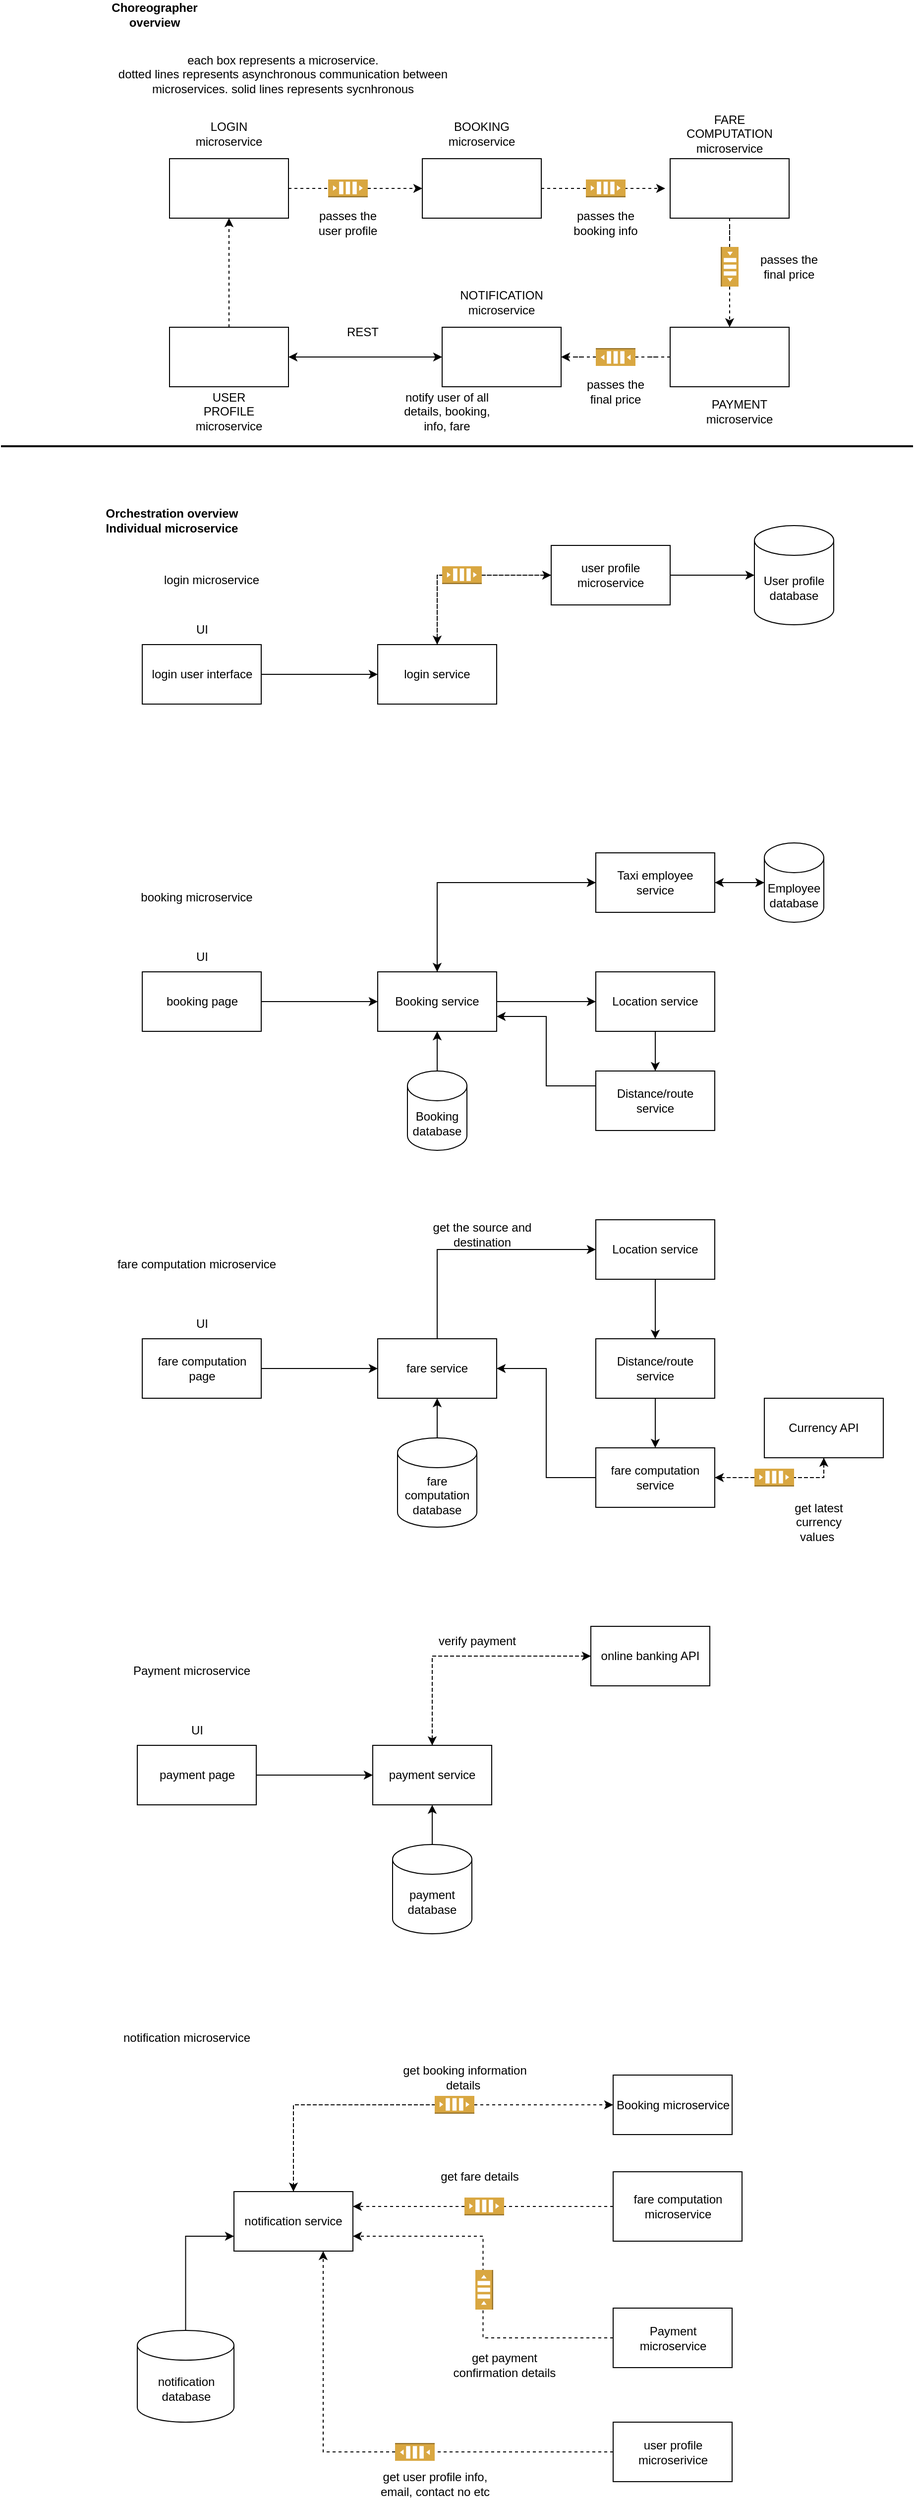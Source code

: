 <mxfile version="17.1.2" type="device"><diagram id="tg8x2Ao_4AfcvI6fZ-xG" name="Page-1"><mxGraphModel dx="1888" dy="579" grid="1" gridSize="10" guides="1" tooltips="1" connect="1" arrows="1" fold="1" page="1" pageScale="1" pageWidth="850" pageHeight="1100" math="0" shadow="0"><root><mxCell id="0"/><mxCell id="1" parent="0"/><mxCell id="VzcRQZ_geemMnyV1JmDR-13" style="edgeStyle=orthogonalEdgeStyle;rounded=0;orthogonalLoop=1;jettySize=auto;html=1;entryX=0;entryY=0.5;entryDx=0;entryDy=0;dashed=1;startArrow=none;" edge="1" parent="1" source="VzcRQZ_geemMnyV1JmDR-17" target="VzcRQZ_geemMnyV1JmDR-5"><mxGeometry relative="1" as="geometry"/></mxCell><mxCell id="VzcRQZ_geemMnyV1JmDR-1" value="" style="rounded=0;whiteSpace=wrap;html=1;" vertex="1" parent="1"><mxGeometry x="90" y="230" width="120" height="60" as="geometry"/></mxCell><mxCell id="VzcRQZ_geemMnyV1JmDR-2" value="LOGIN microservice" style="text;html=1;strokeColor=none;fillColor=none;align=center;verticalAlign=middle;whiteSpace=wrap;rounded=0;" vertex="1" parent="1"><mxGeometry x="120" y="190" width="60" height="30" as="geometry"/></mxCell><mxCell id="VzcRQZ_geemMnyV1JmDR-130" style="edgeStyle=orthogonalEdgeStyle;rounded=0;orthogonalLoop=1;jettySize=auto;html=1;dashed=1;endArrow=classic;endFill=1;strokeWidth=1;" edge="1" parent="1" source="VzcRQZ_geemMnyV1JmDR-3"><mxGeometry relative="1" as="geometry"><mxPoint x="150" y="290" as="targetPoint"/></mxGeometry></mxCell><mxCell id="VzcRQZ_geemMnyV1JmDR-3" value="" style="rounded=0;whiteSpace=wrap;html=1;" vertex="1" parent="1"><mxGeometry x="90" y="400" width="120" height="60" as="geometry"/></mxCell><mxCell id="VzcRQZ_geemMnyV1JmDR-4" value="USER PROFILE microservice" style="text;html=1;strokeColor=none;fillColor=none;align=center;verticalAlign=middle;whiteSpace=wrap;rounded=0;" vertex="1" parent="1"><mxGeometry x="105" y="470" width="90" height="30" as="geometry"/></mxCell><mxCell id="VzcRQZ_geemMnyV1JmDR-14" style="edgeStyle=orthogonalEdgeStyle;rounded=0;orthogonalLoop=1;jettySize=auto;html=1;dashed=1;" edge="1" parent="1" source="VzcRQZ_geemMnyV1JmDR-5"><mxGeometry relative="1" as="geometry"><mxPoint x="590" y="260" as="targetPoint"/></mxGeometry></mxCell><mxCell id="VzcRQZ_geemMnyV1JmDR-5" value="" style="rounded=0;whiteSpace=wrap;html=1;" vertex="1" parent="1"><mxGeometry x="345" y="230" width="120" height="60" as="geometry"/></mxCell><mxCell id="VzcRQZ_geemMnyV1JmDR-6" value="BOOKING microservice" style="text;html=1;strokeColor=none;fillColor=none;align=center;verticalAlign=middle;whiteSpace=wrap;rounded=0;" vertex="1" parent="1"><mxGeometry x="360" y="190" width="90" height="30" as="geometry"/></mxCell><mxCell id="VzcRQZ_geemMnyV1JmDR-26" style="edgeStyle=orthogonalEdgeStyle;rounded=0;orthogonalLoop=1;jettySize=auto;html=1;entryX=0;entryY=0.5;entryDx=0;entryDy=0;entryPerimeter=0;dashed=1;endArrow=none;endFill=0;" edge="1" parent="1" source="VzcRQZ_geemMnyV1JmDR-7" target="VzcRQZ_geemMnyV1JmDR-23"><mxGeometry relative="1" as="geometry"/></mxCell><mxCell id="VzcRQZ_geemMnyV1JmDR-7" value="" style="rounded=0;whiteSpace=wrap;html=1;" vertex="1" parent="1"><mxGeometry x="595" y="400" width="120" height="60" as="geometry"/></mxCell><mxCell id="VzcRQZ_geemMnyV1JmDR-8" value="PAYMENT microservice" style="text;html=1;strokeColor=none;fillColor=none;align=center;verticalAlign=middle;whiteSpace=wrap;rounded=0;" vertex="1" parent="1"><mxGeometry x="620" y="470" width="90" height="30" as="geometry"/></mxCell><mxCell id="VzcRQZ_geemMnyV1JmDR-15" style="edgeStyle=orthogonalEdgeStyle;rounded=0;orthogonalLoop=1;jettySize=auto;html=1;entryX=0.5;entryY=0;entryDx=0;entryDy=0;dashed=1;startArrow=none;" edge="1" parent="1" source="VzcRQZ_geemMnyV1JmDR-20" target="VzcRQZ_geemMnyV1JmDR-7"><mxGeometry relative="1" as="geometry"/></mxCell><mxCell id="VzcRQZ_geemMnyV1JmDR-9" value="" style="rounded=0;whiteSpace=wrap;html=1;" vertex="1" parent="1"><mxGeometry x="595" y="230" width="120" height="60" as="geometry"/></mxCell><mxCell id="VzcRQZ_geemMnyV1JmDR-10" value="FARE COMPUTATION microservice" style="text;html=1;strokeColor=none;fillColor=none;align=center;verticalAlign=middle;whiteSpace=wrap;rounded=0;" vertex="1" parent="1"><mxGeometry x="610" y="190" width="90" height="30" as="geometry"/></mxCell><mxCell id="VzcRQZ_geemMnyV1JmDR-11" value="" style="rounded=0;whiteSpace=wrap;html=1;" vertex="1" parent="1"><mxGeometry x="365" y="400" width="120" height="60" as="geometry"/></mxCell><mxCell id="VzcRQZ_geemMnyV1JmDR-12" value="NOTIFICATION microservice" style="text;html=1;strokeColor=none;fillColor=none;align=center;verticalAlign=middle;whiteSpace=wrap;rounded=0;" vertex="1" parent="1"><mxGeometry x="380" y="360" width="90" height="30" as="geometry"/></mxCell><mxCell id="VzcRQZ_geemMnyV1JmDR-17" value="" style="outlineConnect=0;dashed=0;verticalLabelPosition=bottom;verticalAlign=top;align=center;html=1;shape=mxgraph.aws3.queue;fillColor=#D9A741;gradientColor=none;" vertex="1" parent="1"><mxGeometry x="250" y="251" width="40" height="18" as="geometry"/></mxCell><mxCell id="VzcRQZ_geemMnyV1JmDR-18" value="" style="edgeStyle=orthogonalEdgeStyle;rounded=0;orthogonalLoop=1;jettySize=auto;html=1;entryX=0;entryY=0.5;entryDx=0;entryDy=0;dashed=1;endArrow=none;" edge="1" parent="1" source="VzcRQZ_geemMnyV1JmDR-1" target="VzcRQZ_geemMnyV1JmDR-17"><mxGeometry relative="1" as="geometry"><mxPoint x="210.0" y="260" as="sourcePoint"/><mxPoint x="345" y="260" as="targetPoint"/></mxGeometry></mxCell><mxCell id="VzcRQZ_geemMnyV1JmDR-19" value="" style="outlineConnect=0;dashed=0;verticalLabelPosition=bottom;verticalAlign=top;align=center;html=1;shape=mxgraph.aws3.queue;fillColor=#D9A741;gradientColor=none;" vertex="1" parent="1"><mxGeometry x="510" y="251" width="40" height="18" as="geometry"/></mxCell><mxCell id="VzcRQZ_geemMnyV1JmDR-20" value="" style="outlineConnect=0;dashed=0;verticalLabelPosition=bottom;verticalAlign=top;align=center;html=1;shape=mxgraph.aws3.queue;fillColor=#D9A741;gradientColor=none;rotation=90;" vertex="1" parent="1"><mxGeometry x="635" y="330" width="40" height="18" as="geometry"/></mxCell><mxCell id="VzcRQZ_geemMnyV1JmDR-22" value="" style="edgeStyle=orthogonalEdgeStyle;rounded=0;orthogonalLoop=1;jettySize=auto;html=1;entryX=0;entryY=0.5;entryDx=0;entryDy=0;dashed=1;endArrow=none;entryPerimeter=0;" edge="1" parent="1" source="VzcRQZ_geemMnyV1JmDR-9" target="VzcRQZ_geemMnyV1JmDR-20"><mxGeometry relative="1" as="geometry"><mxPoint x="655" y="290" as="sourcePoint"/><mxPoint x="655" y="400" as="targetPoint"/></mxGeometry></mxCell><mxCell id="VzcRQZ_geemMnyV1JmDR-27" style="edgeStyle=orthogonalEdgeStyle;rounded=0;orthogonalLoop=1;jettySize=auto;html=1;entryX=1;entryY=0.5;entryDx=0;entryDy=0;dashed=1;" edge="1" parent="1" source="VzcRQZ_geemMnyV1JmDR-23" target="VzcRQZ_geemMnyV1JmDR-11"><mxGeometry relative="1" as="geometry"/></mxCell><mxCell id="VzcRQZ_geemMnyV1JmDR-23" value="" style="outlineConnect=0;dashed=0;verticalLabelPosition=bottom;verticalAlign=top;align=center;html=1;shape=mxgraph.aws3.queue;fillColor=#D9A741;gradientColor=none;rotation=-180;" vertex="1" parent="1"><mxGeometry x="520" y="421" width="40" height="18" as="geometry"/></mxCell><mxCell id="VzcRQZ_geemMnyV1JmDR-30" value="&lt;b&gt;Choreographer overview&lt;/b&gt;" style="text;html=1;strokeColor=none;fillColor=none;align=center;verticalAlign=middle;whiteSpace=wrap;rounded=0;" vertex="1" parent="1"><mxGeometry x="45" y="70" width="60" height="30" as="geometry"/></mxCell><mxCell id="VzcRQZ_geemMnyV1JmDR-32" value="" style="endArrow=classic;startArrow=classic;html=1;rounded=0;dashed=1;entryX=0.5;entryY=1;entryDx=0;entryDy=0;exitX=0.5;exitY=0;exitDx=0;exitDy=0;strokeColor=none;" edge="1" parent="1" source="VzcRQZ_geemMnyV1JmDR-3" target="VzcRQZ_geemMnyV1JmDR-1"><mxGeometry width="50" height="50" relative="1" as="geometry"><mxPoint x="320" y="360" as="sourcePoint"/><mxPoint x="370" y="310" as="targetPoint"/></mxGeometry></mxCell><mxCell id="VzcRQZ_geemMnyV1JmDR-33" value="" style="endArrow=classic;startArrow=classic;html=1;rounded=0;entryX=0;entryY=0.5;entryDx=0;entryDy=0;exitX=1;exitY=0.5;exitDx=0;exitDy=0;" edge="1" parent="1" source="VzcRQZ_geemMnyV1JmDR-3" target="VzcRQZ_geemMnyV1JmDR-11"><mxGeometry width="50" height="50" relative="1" as="geometry"><mxPoint x="310" y="520" as="sourcePoint"/><mxPoint x="310" y="410" as="targetPoint"/></mxGeometry></mxCell><mxCell id="VzcRQZ_geemMnyV1JmDR-35" value="each box represents a microservice.&lt;br&gt;dotted lines represents asynchronous communication between microservices. solid lines represents sycnhronous" style="text;html=1;strokeColor=none;fillColor=none;align=center;verticalAlign=middle;whiteSpace=wrap;rounded=0;" vertex="1" parent="1"><mxGeometry x="27.5" y="120" width="352.5" height="50" as="geometry"/></mxCell><mxCell id="VzcRQZ_geemMnyV1JmDR-36" value="&lt;b&gt;Orchestration overview&lt;br&gt;Individual microservice&lt;/b&gt;" style="text;html=1;strokeColor=none;fillColor=none;align=center;verticalAlign=middle;whiteSpace=wrap;rounded=0;" vertex="1" parent="1"><mxGeometry x="-30" y="570" width="245" height="50" as="geometry"/></mxCell><mxCell id="VzcRQZ_geemMnyV1JmDR-37" value="login microservice" style="text;html=1;strokeColor=none;fillColor=none;align=center;verticalAlign=middle;whiteSpace=wrap;rounded=0;" vertex="1" parent="1"><mxGeometry x="10" y="630" width="245" height="50" as="geometry"/></mxCell><mxCell id="VzcRQZ_geemMnyV1JmDR-38" value="User profile database" style="shape=cylinder3;whiteSpace=wrap;html=1;boundedLbl=1;backgroundOutline=1;size=15;" vertex="1" parent="1"><mxGeometry x="680" y="600" width="80" height="100" as="geometry"/></mxCell><mxCell id="VzcRQZ_geemMnyV1JmDR-43" style="edgeStyle=orthogonalEdgeStyle;rounded=0;orthogonalLoop=1;jettySize=auto;html=1;entryX=0;entryY=0.5;entryDx=0;entryDy=0;endArrow=classic;endFill=1;" edge="1" parent="1" source="VzcRQZ_geemMnyV1JmDR-39" target="VzcRQZ_geemMnyV1JmDR-41"><mxGeometry relative="1" as="geometry"/></mxCell><mxCell id="VzcRQZ_geemMnyV1JmDR-39" value="login user interface" style="rounded=0;whiteSpace=wrap;html=1;" vertex="1" parent="1"><mxGeometry x="62.5" y="720" width="120" height="60" as="geometry"/></mxCell><mxCell id="VzcRQZ_geemMnyV1JmDR-40" value="UI" style="text;html=1;strokeColor=none;fillColor=none;align=center;verticalAlign=middle;whiteSpace=wrap;rounded=0;" vertex="1" parent="1"><mxGeometry x="77.5" y="690" width="90" height="30" as="geometry"/></mxCell><mxCell id="VzcRQZ_geemMnyV1JmDR-61" style="edgeStyle=orthogonalEdgeStyle;rounded=0;orthogonalLoop=1;jettySize=auto;html=1;entryX=0;entryY=0.5;entryDx=0;entryDy=0;endArrow=classic;endFill=1;exitX=0.5;exitY=0;exitDx=0;exitDy=0;dashed=1;" edge="1" parent="1" source="VzcRQZ_geemMnyV1JmDR-41" target="VzcRQZ_geemMnyV1JmDR-60"><mxGeometry relative="1" as="geometry"/></mxCell><mxCell id="VzcRQZ_geemMnyV1JmDR-41" value="login service" style="rounded=0;whiteSpace=wrap;html=1;" vertex="1" parent="1"><mxGeometry x="300" y="720" width="120" height="60" as="geometry"/></mxCell><mxCell id="VzcRQZ_geemMnyV1JmDR-45" value="REST" style="text;html=1;strokeColor=none;fillColor=none;align=center;verticalAlign=middle;whiteSpace=wrap;rounded=0;" vertex="1" parent="1"><mxGeometry x="240" y="390" width="90" height="30" as="geometry"/></mxCell><mxCell id="VzcRQZ_geemMnyV1JmDR-46" value="booking microservice" style="text;html=1;strokeColor=none;fillColor=none;align=center;verticalAlign=middle;whiteSpace=wrap;rounded=0;" vertex="1" parent="1"><mxGeometry x="-5" y="950" width="245" height="50" as="geometry"/></mxCell><mxCell id="VzcRQZ_geemMnyV1JmDR-48" style="edgeStyle=orthogonalEdgeStyle;rounded=0;orthogonalLoop=1;jettySize=auto;html=1;entryX=0;entryY=0.5;entryDx=0;entryDy=0;endArrow=classic;endFill=1;" edge="1" parent="1" source="VzcRQZ_geemMnyV1JmDR-49" target="VzcRQZ_geemMnyV1JmDR-52"><mxGeometry relative="1" as="geometry"/></mxCell><mxCell id="VzcRQZ_geemMnyV1JmDR-49" value="booking page" style="rounded=0;whiteSpace=wrap;html=1;" vertex="1" parent="1"><mxGeometry x="62.5" y="1050" width="120" height="60" as="geometry"/></mxCell><mxCell id="VzcRQZ_geemMnyV1JmDR-50" value="UI" style="text;html=1;strokeColor=none;fillColor=none;align=center;verticalAlign=middle;whiteSpace=wrap;rounded=0;" vertex="1" parent="1"><mxGeometry x="77.5" y="1020" width="90" height="30" as="geometry"/></mxCell><mxCell id="VzcRQZ_geemMnyV1JmDR-55" style="edgeStyle=orthogonalEdgeStyle;rounded=0;orthogonalLoop=1;jettySize=auto;html=1;entryX=0;entryY=0.5;entryDx=0;entryDy=0;endArrow=classic;endFill=1;exitX=0.5;exitY=0;exitDx=0;exitDy=0;" edge="1" parent="1" source="VzcRQZ_geemMnyV1JmDR-52" target="VzcRQZ_geemMnyV1JmDR-54"><mxGeometry relative="1" as="geometry"/></mxCell><mxCell id="VzcRQZ_geemMnyV1JmDR-68" style="edgeStyle=orthogonalEdgeStyle;rounded=0;orthogonalLoop=1;jettySize=auto;html=1;entryX=0;entryY=0.5;entryDx=0;entryDy=0;endArrow=classic;endFill=1;" edge="1" parent="1" source="VzcRQZ_geemMnyV1JmDR-52" target="VzcRQZ_geemMnyV1JmDR-66"><mxGeometry relative="1" as="geometry"/></mxCell><mxCell id="VzcRQZ_geemMnyV1JmDR-52" value="Booking service" style="rounded=0;whiteSpace=wrap;html=1;" vertex="1" parent="1"><mxGeometry x="300" y="1050" width="120" height="60" as="geometry"/></mxCell><mxCell id="VzcRQZ_geemMnyV1JmDR-56" style="edgeStyle=orthogonalEdgeStyle;rounded=0;orthogonalLoop=1;jettySize=auto;html=1;entryX=0.5;entryY=0;entryDx=0;entryDy=0;endArrow=classic;endFill=1;" edge="1" parent="1" source="VzcRQZ_geemMnyV1JmDR-54" target="VzcRQZ_geemMnyV1JmDR-52"><mxGeometry relative="1" as="geometry"/></mxCell><mxCell id="VzcRQZ_geemMnyV1JmDR-59" style="edgeStyle=orthogonalEdgeStyle;rounded=0;orthogonalLoop=1;jettySize=auto;html=1;entryX=0;entryY=0.5;entryDx=0;entryDy=0;entryPerimeter=0;endArrow=classic;endFill=1;" edge="1" parent="1" source="VzcRQZ_geemMnyV1JmDR-54" target="VzcRQZ_geemMnyV1JmDR-57"><mxGeometry relative="1" as="geometry"/></mxCell><mxCell id="VzcRQZ_geemMnyV1JmDR-54" value="Taxi employee service" style="rounded=0;whiteSpace=wrap;html=1;" vertex="1" parent="1"><mxGeometry x="520" y="930" width="120" height="60" as="geometry"/></mxCell><mxCell id="VzcRQZ_geemMnyV1JmDR-58" style="edgeStyle=orthogonalEdgeStyle;rounded=0;orthogonalLoop=1;jettySize=auto;html=1;entryX=1;entryY=0.5;entryDx=0;entryDy=0;endArrow=classic;endFill=1;" edge="1" parent="1" source="VzcRQZ_geemMnyV1JmDR-57" target="VzcRQZ_geemMnyV1JmDR-54"><mxGeometry relative="1" as="geometry"/></mxCell><mxCell id="VzcRQZ_geemMnyV1JmDR-57" value="Employee database" style="shape=cylinder3;whiteSpace=wrap;html=1;boundedLbl=1;backgroundOutline=1;size=15;" vertex="1" parent="1"><mxGeometry x="690" y="920" width="60" height="80" as="geometry"/></mxCell><mxCell id="VzcRQZ_geemMnyV1JmDR-62" style="edgeStyle=orthogonalEdgeStyle;rounded=0;orthogonalLoop=1;jettySize=auto;html=1;entryX=0;entryY=0.5;entryDx=0;entryDy=0;entryPerimeter=0;endArrow=classic;endFill=1;" edge="1" parent="1" source="VzcRQZ_geemMnyV1JmDR-60" target="VzcRQZ_geemMnyV1JmDR-38"><mxGeometry relative="1" as="geometry"/></mxCell><mxCell id="VzcRQZ_geemMnyV1JmDR-64" style="edgeStyle=orthogonalEdgeStyle;rounded=0;orthogonalLoop=1;jettySize=auto;html=1;entryX=0.5;entryY=0;entryDx=0;entryDy=0;dashed=1;endArrow=classic;endFill=1;" edge="1" parent="1" source="VzcRQZ_geemMnyV1JmDR-60" target="VzcRQZ_geemMnyV1JmDR-41"><mxGeometry relative="1" as="geometry"/></mxCell><mxCell id="VzcRQZ_geemMnyV1JmDR-60" value="user profile microservice" style="rounded=0;whiteSpace=wrap;html=1;" vertex="1" parent="1"><mxGeometry x="475" y="620" width="120" height="60" as="geometry"/></mxCell><mxCell id="VzcRQZ_geemMnyV1JmDR-65" value="" style="outlineConnect=0;dashed=0;verticalLabelPosition=bottom;verticalAlign=top;align=center;html=1;shape=mxgraph.aws3.queue;fillColor=#D9A741;gradientColor=none;rotation=0;" vertex="1" parent="1"><mxGeometry x="365" y="641" width="40" height="18" as="geometry"/></mxCell><mxCell id="VzcRQZ_geemMnyV1JmDR-69" style="edgeStyle=orthogonalEdgeStyle;rounded=0;orthogonalLoop=1;jettySize=auto;html=1;entryX=0.5;entryY=0;entryDx=0;entryDy=0;endArrow=classic;endFill=1;" edge="1" parent="1" source="VzcRQZ_geemMnyV1JmDR-66" target="VzcRQZ_geemMnyV1JmDR-67"><mxGeometry relative="1" as="geometry"/></mxCell><mxCell id="VzcRQZ_geemMnyV1JmDR-66" value="Location service" style="rounded=0;whiteSpace=wrap;html=1;" vertex="1" parent="1"><mxGeometry x="520" y="1050" width="120" height="60" as="geometry"/></mxCell><mxCell id="VzcRQZ_geemMnyV1JmDR-70" style="edgeStyle=orthogonalEdgeStyle;rounded=0;orthogonalLoop=1;jettySize=auto;html=1;entryX=1;entryY=0.75;entryDx=0;entryDy=0;endArrow=classic;endFill=1;exitX=0;exitY=0.25;exitDx=0;exitDy=0;" edge="1" parent="1" source="VzcRQZ_geemMnyV1JmDR-67" target="VzcRQZ_geemMnyV1JmDR-52"><mxGeometry relative="1" as="geometry"><Array as="points"><mxPoint x="470" y="1165"/><mxPoint x="470" y="1095"/></Array></mxGeometry></mxCell><mxCell id="VzcRQZ_geemMnyV1JmDR-67" value="Distance/route service" style="rounded=0;whiteSpace=wrap;html=1;" vertex="1" parent="1"><mxGeometry x="520" y="1150" width="120" height="60" as="geometry"/></mxCell><mxCell id="VzcRQZ_geemMnyV1JmDR-71" value="" style="endArrow=none;html=1;rounded=0;strokeWidth=2;" edge="1" parent="1"><mxGeometry width="50" height="50" relative="1" as="geometry"><mxPoint x="-80" y="520" as="sourcePoint"/><mxPoint x="840" y="520" as="targetPoint"/></mxGeometry></mxCell><mxCell id="VzcRQZ_geemMnyV1JmDR-72" value="fare computation microservice" style="text;html=1;strokeColor=none;fillColor=none;align=center;verticalAlign=middle;whiteSpace=wrap;rounded=0;" vertex="1" parent="1"><mxGeometry x="-5" y="1320" width="245" height="50" as="geometry"/></mxCell><mxCell id="VzcRQZ_geemMnyV1JmDR-73" style="edgeStyle=orthogonalEdgeStyle;rounded=0;orthogonalLoop=1;jettySize=auto;html=1;entryX=0;entryY=0.5;entryDx=0;entryDy=0;endArrow=classic;endFill=1;" edge="1" parent="1" source="VzcRQZ_geemMnyV1JmDR-74" target="VzcRQZ_geemMnyV1JmDR-78"><mxGeometry relative="1" as="geometry"/></mxCell><mxCell id="VzcRQZ_geemMnyV1JmDR-74" value="fare computation page" style="rounded=0;whiteSpace=wrap;html=1;" vertex="1" parent="1"><mxGeometry x="62.5" y="1420" width="120" height="60" as="geometry"/></mxCell><mxCell id="VzcRQZ_geemMnyV1JmDR-75" value="UI" style="text;html=1;strokeColor=none;fillColor=none;align=center;verticalAlign=middle;whiteSpace=wrap;rounded=0;" vertex="1" parent="1"><mxGeometry x="77.5" y="1390" width="90" height="30" as="geometry"/></mxCell><mxCell id="VzcRQZ_geemMnyV1JmDR-76" style="edgeStyle=orthogonalEdgeStyle;rounded=0;orthogonalLoop=1;jettySize=auto;html=1;entryX=0;entryY=0.5;entryDx=0;entryDy=0;endArrow=classic;endFill=1;exitX=0.5;exitY=0;exitDx=0;exitDy=0;" edge="1" parent="1" source="VzcRQZ_geemMnyV1JmDR-78" target="VzcRQZ_geemMnyV1JmDR-81"><mxGeometry relative="1" as="geometry"/></mxCell><mxCell id="VzcRQZ_geemMnyV1JmDR-77" style="edgeStyle=orthogonalEdgeStyle;rounded=0;orthogonalLoop=1;jettySize=auto;html=1;entryX=0.5;entryY=0;entryDx=0;entryDy=0;endArrow=classic;endFill=1;exitX=0.5;exitY=1;exitDx=0;exitDy=0;" edge="1" parent="1" source="VzcRQZ_geemMnyV1JmDR-81" target="VzcRQZ_geemMnyV1JmDR-87"><mxGeometry relative="1" as="geometry"><mxPoint x="520" y="1450" as="targetPoint"/></mxGeometry></mxCell><mxCell id="VzcRQZ_geemMnyV1JmDR-78" value="fare service" style="rounded=0;whiteSpace=wrap;html=1;" vertex="1" parent="1"><mxGeometry x="300" y="1420" width="120" height="60" as="geometry"/></mxCell><mxCell id="VzcRQZ_geemMnyV1JmDR-81" value="Location service" style="rounded=0;whiteSpace=wrap;html=1;" vertex="1" parent="1"><mxGeometry x="520" y="1300" width="120" height="60" as="geometry"/></mxCell><mxCell id="VzcRQZ_geemMnyV1JmDR-91" style="edgeStyle=orthogonalEdgeStyle;rounded=0;orthogonalLoop=1;jettySize=auto;html=1;entryX=0.5;entryY=0;entryDx=0;entryDy=0;endArrow=classic;endFill=1;strokeWidth=1;" edge="1" parent="1" source="VzcRQZ_geemMnyV1JmDR-87" target="VzcRQZ_geemMnyV1JmDR-89"><mxGeometry relative="1" as="geometry"/></mxCell><mxCell id="VzcRQZ_geemMnyV1JmDR-87" value="Distance/route service" style="rounded=0;whiteSpace=wrap;html=1;" vertex="1" parent="1"><mxGeometry x="520" y="1420" width="120" height="60" as="geometry"/></mxCell><mxCell id="VzcRQZ_geemMnyV1JmDR-88" value="get the source and destination" style="text;html=1;strokeColor=none;fillColor=none;align=center;verticalAlign=middle;whiteSpace=wrap;rounded=0;" vertex="1" parent="1"><mxGeometry x="347.5" y="1300" width="115" height="30" as="geometry"/></mxCell><mxCell id="VzcRQZ_geemMnyV1JmDR-92" style="edgeStyle=orthogonalEdgeStyle;rounded=0;orthogonalLoop=1;jettySize=auto;html=1;entryX=0.5;entryY=1;entryDx=0;entryDy=0;endArrow=classic;endFill=1;strokeWidth=1;dashed=1;" edge="1" parent="1" source="VzcRQZ_geemMnyV1JmDR-89" target="VzcRQZ_geemMnyV1JmDR-90"><mxGeometry relative="1" as="geometry"/></mxCell><mxCell id="VzcRQZ_geemMnyV1JmDR-100" style="edgeStyle=orthogonalEdgeStyle;rounded=0;orthogonalLoop=1;jettySize=auto;html=1;entryX=1;entryY=0.5;entryDx=0;entryDy=0;endArrow=classic;endFill=1;strokeWidth=1;" edge="1" parent="1" source="VzcRQZ_geemMnyV1JmDR-89" target="VzcRQZ_geemMnyV1JmDR-78"><mxGeometry relative="1" as="geometry"/></mxCell><mxCell id="VzcRQZ_geemMnyV1JmDR-89" value="fare computation service" style="rounded=0;whiteSpace=wrap;html=1;" vertex="1" parent="1"><mxGeometry x="520" y="1530" width="120" height="60" as="geometry"/></mxCell><mxCell id="VzcRQZ_geemMnyV1JmDR-97" style="edgeStyle=orthogonalEdgeStyle;rounded=0;orthogonalLoop=1;jettySize=auto;html=1;entryX=1;entryY=0.5;entryDx=0;entryDy=0;dashed=1;endArrow=classic;endFill=1;strokeWidth=1;startArrow=none;" edge="1" parent="1" source="VzcRQZ_geemMnyV1JmDR-98" target="VzcRQZ_geemMnyV1JmDR-89"><mxGeometry relative="1" as="geometry"><Array as="points"/></mxGeometry></mxCell><mxCell id="VzcRQZ_geemMnyV1JmDR-90" value="Currency API" style="rounded=0;whiteSpace=wrap;html=1;" vertex="1" parent="1"><mxGeometry x="690" y="1480" width="120" height="60" as="geometry"/></mxCell><mxCell id="VzcRQZ_geemMnyV1JmDR-93" value="get latest currency values&amp;nbsp;" style="text;html=1;strokeColor=none;fillColor=none;align=center;verticalAlign=middle;whiteSpace=wrap;rounded=0;" vertex="1" parent="1"><mxGeometry x="715" y="1590" width="60" height="30" as="geometry"/></mxCell><mxCell id="VzcRQZ_geemMnyV1JmDR-96" style="edgeStyle=orthogonalEdgeStyle;rounded=0;orthogonalLoop=1;jettySize=auto;html=1;entryX=0.5;entryY=1;entryDx=0;entryDy=0;endArrow=classic;endFill=1;strokeWidth=1;" edge="1" parent="1" source="VzcRQZ_geemMnyV1JmDR-95" target="VzcRQZ_geemMnyV1JmDR-52"><mxGeometry relative="1" as="geometry"/></mxCell><mxCell id="VzcRQZ_geemMnyV1JmDR-95" value="Booking database" style="shape=cylinder3;whiteSpace=wrap;html=1;boundedLbl=1;backgroundOutline=1;size=15;" vertex="1" parent="1"><mxGeometry x="330" y="1150" width="60" height="80" as="geometry"/></mxCell><mxCell id="VzcRQZ_geemMnyV1JmDR-98" value="" style="outlineConnect=0;dashed=0;verticalLabelPosition=bottom;verticalAlign=top;align=center;html=1;shape=mxgraph.aws3.queue;fillColor=#D9A741;gradientColor=none;rotation=0;" vertex="1" parent="1"><mxGeometry x="680" y="1551" width="40" height="18" as="geometry"/></mxCell><mxCell id="VzcRQZ_geemMnyV1JmDR-99" value="" style="edgeStyle=orthogonalEdgeStyle;rounded=0;orthogonalLoop=1;jettySize=auto;html=1;entryX=1;entryY=0.5;entryDx=0;entryDy=0;dashed=1;endArrow=none;endFill=1;strokeWidth=1;" edge="1" parent="1" source="VzcRQZ_geemMnyV1JmDR-90" target="VzcRQZ_geemMnyV1JmDR-98"><mxGeometry relative="1" as="geometry"><mxPoint x="750" y="1540" as="sourcePoint"/><mxPoint x="640" y="1560" as="targetPoint"/><Array as="points"><mxPoint x="750" y="1560"/></Array></mxGeometry></mxCell><mxCell id="VzcRQZ_geemMnyV1JmDR-102" style="edgeStyle=orthogonalEdgeStyle;rounded=0;orthogonalLoop=1;jettySize=auto;html=1;entryX=0.5;entryY=1;entryDx=0;entryDy=0;endArrow=classic;endFill=1;strokeWidth=1;" edge="1" parent="1" source="VzcRQZ_geemMnyV1JmDR-101" target="VzcRQZ_geemMnyV1JmDR-78"><mxGeometry relative="1" as="geometry"/></mxCell><mxCell id="VzcRQZ_geemMnyV1JmDR-101" value="fare computation database" style="shape=cylinder3;whiteSpace=wrap;html=1;boundedLbl=1;backgroundOutline=1;size=15;" vertex="1" parent="1"><mxGeometry x="320" y="1520" width="80" height="90" as="geometry"/></mxCell><mxCell id="VzcRQZ_geemMnyV1JmDR-103" value="Payment microservice" style="text;html=1;strokeColor=none;fillColor=none;align=center;verticalAlign=middle;whiteSpace=wrap;rounded=0;" vertex="1" parent="1"><mxGeometry x="-10" y="1730" width="245" height="50" as="geometry"/></mxCell><mxCell id="VzcRQZ_geemMnyV1JmDR-104" style="edgeStyle=orthogonalEdgeStyle;rounded=0;orthogonalLoop=1;jettySize=auto;html=1;entryX=0;entryY=0.5;entryDx=0;entryDy=0;endArrow=classic;endFill=1;" edge="1" parent="1" source="VzcRQZ_geemMnyV1JmDR-105" target="VzcRQZ_geemMnyV1JmDR-109"><mxGeometry relative="1" as="geometry"/></mxCell><mxCell id="VzcRQZ_geemMnyV1JmDR-105" value="payment page" style="rounded=0;whiteSpace=wrap;html=1;" vertex="1" parent="1"><mxGeometry x="57.5" y="1830" width="120" height="60" as="geometry"/></mxCell><mxCell id="VzcRQZ_geemMnyV1JmDR-106" value="UI" style="text;html=1;strokeColor=none;fillColor=none;align=center;verticalAlign=middle;whiteSpace=wrap;rounded=0;" vertex="1" parent="1"><mxGeometry x="72.5" y="1800" width="90" height="30" as="geometry"/></mxCell><mxCell id="VzcRQZ_geemMnyV1JmDR-107" style="edgeStyle=orthogonalEdgeStyle;rounded=0;orthogonalLoop=1;jettySize=auto;html=1;entryX=0;entryY=0.5;entryDx=0;entryDy=0;endArrow=classic;endFill=1;exitX=0.5;exitY=0;exitDx=0;exitDy=0;dashed=1;" edge="1" parent="1" source="VzcRQZ_geemMnyV1JmDR-109" target="VzcRQZ_geemMnyV1JmDR-110"><mxGeometry relative="1" as="geometry"/></mxCell><mxCell id="VzcRQZ_geemMnyV1JmDR-109" value="payment service" style="rounded=0;whiteSpace=wrap;html=1;" vertex="1" parent="1"><mxGeometry x="295" y="1830" width="120" height="60" as="geometry"/></mxCell><mxCell id="VzcRQZ_geemMnyV1JmDR-124" style="edgeStyle=orthogonalEdgeStyle;rounded=0;orthogonalLoop=1;jettySize=auto;html=1;entryX=0.5;entryY=0;entryDx=0;entryDy=0;dashed=1;endArrow=classic;endFill=1;strokeWidth=1;" edge="1" parent="1" source="VzcRQZ_geemMnyV1JmDR-110" target="VzcRQZ_geemMnyV1JmDR-109"><mxGeometry relative="1" as="geometry"/></mxCell><mxCell id="VzcRQZ_geemMnyV1JmDR-110" value="online banking API" style="rounded=0;whiteSpace=wrap;html=1;" vertex="1" parent="1"><mxGeometry x="515" y="1710" width="120" height="60" as="geometry"/></mxCell><mxCell id="VzcRQZ_geemMnyV1JmDR-113" value="verify payment" style="text;html=1;strokeColor=none;fillColor=none;align=center;verticalAlign=middle;whiteSpace=wrap;rounded=0;" vertex="1" parent="1"><mxGeometry x="342.5" y="1710" width="115" height="30" as="geometry"/></mxCell><mxCell id="VzcRQZ_geemMnyV1JmDR-122" style="edgeStyle=orthogonalEdgeStyle;rounded=0;orthogonalLoop=1;jettySize=auto;html=1;entryX=0.5;entryY=1;entryDx=0;entryDy=0;endArrow=classic;endFill=1;strokeWidth=1;" edge="1" parent="1" source="VzcRQZ_geemMnyV1JmDR-123" target="VzcRQZ_geemMnyV1JmDR-109"><mxGeometry relative="1" as="geometry"/></mxCell><mxCell id="VzcRQZ_geemMnyV1JmDR-123" value="payment&lt;br&gt;database" style="shape=cylinder3;whiteSpace=wrap;html=1;boundedLbl=1;backgroundOutline=1;size=15;" vertex="1" parent="1"><mxGeometry x="315" y="1930" width="80" height="90" as="geometry"/></mxCell><mxCell id="VzcRQZ_geemMnyV1JmDR-125" value="passes the user profile" style="text;html=1;strokeColor=none;fillColor=none;align=center;verticalAlign=middle;whiteSpace=wrap;rounded=0;" vertex="1" parent="1"><mxGeometry x="230" y="280" width="80" height="30" as="geometry"/></mxCell><mxCell id="VzcRQZ_geemMnyV1JmDR-126" value="passes the booking info" style="text;html=1;strokeColor=none;fillColor=none;align=center;verticalAlign=middle;whiteSpace=wrap;rounded=0;" vertex="1" parent="1"><mxGeometry x="490" y="280" width="80" height="30" as="geometry"/></mxCell><mxCell id="VzcRQZ_geemMnyV1JmDR-127" value="passes the final price" style="text;html=1;strokeColor=none;fillColor=none;align=center;verticalAlign=middle;whiteSpace=wrap;rounded=0;" vertex="1" parent="1"><mxGeometry x="675" y="324" width="80" height="30" as="geometry"/></mxCell><mxCell id="VzcRQZ_geemMnyV1JmDR-128" value="passes the final price" style="text;html=1;strokeColor=none;fillColor=none;align=center;verticalAlign=middle;whiteSpace=wrap;rounded=0;" vertex="1" parent="1"><mxGeometry x="500" y="450" width="80" height="30" as="geometry"/></mxCell><mxCell id="VzcRQZ_geemMnyV1JmDR-129" value="notify user of all details, booking, info, fare" style="text;html=1;strokeColor=none;fillColor=none;align=center;verticalAlign=middle;whiteSpace=wrap;rounded=0;" vertex="1" parent="1"><mxGeometry x="315" y="470" width="110" height="30" as="geometry"/></mxCell><mxCell id="VzcRQZ_geemMnyV1JmDR-131" value="notification microservice" style="text;html=1;strokeColor=none;fillColor=none;align=center;verticalAlign=middle;whiteSpace=wrap;rounded=0;" vertex="1" parent="1"><mxGeometry x="-15" y="2100" width="245" height="50" as="geometry"/></mxCell><mxCell id="VzcRQZ_geemMnyV1JmDR-135" style="edgeStyle=orthogonalEdgeStyle;rounded=0;orthogonalLoop=1;jettySize=auto;html=1;entryX=0;entryY=0.5;entryDx=0;entryDy=0;endArrow=classic;endFill=1;exitX=0.5;exitY=0;exitDx=0;exitDy=0;dashed=1;" edge="1" parent="1" source="VzcRQZ_geemMnyV1JmDR-136" target="VzcRQZ_geemMnyV1JmDR-138"><mxGeometry relative="1" as="geometry"/></mxCell><mxCell id="VzcRQZ_geemMnyV1JmDR-136" value="notification service" style="rounded=0;whiteSpace=wrap;html=1;" vertex="1" parent="1"><mxGeometry x="155" y="2280" width="120" height="60" as="geometry"/></mxCell><mxCell id="VzcRQZ_geemMnyV1JmDR-137" style="edgeStyle=orthogonalEdgeStyle;rounded=0;orthogonalLoop=1;jettySize=auto;html=1;entryX=0.5;entryY=0;entryDx=0;entryDy=0;dashed=1;endArrow=classic;endFill=1;strokeWidth=1;startArrow=none;" edge="1" parent="1" source="VzcRQZ_geemMnyV1JmDR-150" target="VzcRQZ_geemMnyV1JmDR-136"><mxGeometry relative="1" as="geometry"/></mxCell><mxCell id="VzcRQZ_geemMnyV1JmDR-138" value="Booking microservice" style="rounded=0;whiteSpace=wrap;html=1;" vertex="1" parent="1"><mxGeometry x="537.5" y="2162.5" width="120" height="60" as="geometry"/></mxCell><mxCell id="VzcRQZ_geemMnyV1JmDR-140" style="edgeStyle=orthogonalEdgeStyle;rounded=0;orthogonalLoop=1;jettySize=auto;html=1;entryX=0;entryY=0.75;entryDx=0;entryDy=0;endArrow=classic;endFill=1;strokeWidth=1;" edge="1" parent="1" source="VzcRQZ_geemMnyV1JmDR-141" target="VzcRQZ_geemMnyV1JmDR-136"><mxGeometry relative="1" as="geometry"/></mxCell><mxCell id="VzcRQZ_geemMnyV1JmDR-141" value="notification database" style="shape=cylinder3;whiteSpace=wrap;html=1;boundedLbl=1;backgroundOutline=1;size=15;" vertex="1" parent="1"><mxGeometry x="57.5" y="2420" width="97.5" height="92.5" as="geometry"/></mxCell><mxCell id="VzcRQZ_geemMnyV1JmDR-145" style="edgeStyle=orthogonalEdgeStyle;rounded=0;orthogonalLoop=1;jettySize=auto;html=1;entryX=1;entryY=0.25;entryDx=0;entryDy=0;dashed=1;endArrow=classic;endFill=1;strokeWidth=1;" edge="1" parent="1" source="VzcRQZ_geemMnyV1JmDR-142" target="VzcRQZ_geemMnyV1JmDR-136"><mxGeometry relative="1" as="geometry"/></mxCell><mxCell id="VzcRQZ_geemMnyV1JmDR-142" value="fare computation microservice" style="rounded=0;whiteSpace=wrap;html=1;" vertex="1" parent="1"><mxGeometry x="537.5" y="2260" width="130" height="70" as="geometry"/></mxCell><mxCell id="VzcRQZ_geemMnyV1JmDR-146" style="edgeStyle=orthogonalEdgeStyle;rounded=0;orthogonalLoop=1;jettySize=auto;html=1;entryX=1;entryY=0.75;entryDx=0;entryDy=0;dashed=1;endArrow=classic;endFill=1;strokeWidth=1;" edge="1" parent="1" source="VzcRQZ_geemMnyV1JmDR-143" target="VzcRQZ_geemMnyV1JmDR-136"><mxGeometry relative="1" as="geometry"/></mxCell><mxCell id="VzcRQZ_geemMnyV1JmDR-143" value="Payment microservice" style="rounded=0;whiteSpace=wrap;html=1;" vertex="1" parent="1"><mxGeometry x="537.5" y="2397.5" width="120" height="60" as="geometry"/></mxCell><mxCell id="VzcRQZ_geemMnyV1JmDR-147" value="get booking information details&amp;nbsp;" style="text;html=1;strokeColor=none;fillColor=none;align=center;verticalAlign=middle;whiteSpace=wrap;rounded=0;" vertex="1" parent="1"><mxGeometry x="322.5" y="2150" width="130" height="30" as="geometry"/></mxCell><mxCell id="VzcRQZ_geemMnyV1JmDR-148" value="get fare details" style="text;html=1;strokeColor=none;fillColor=none;align=center;verticalAlign=middle;whiteSpace=wrap;rounded=0;" vertex="1" parent="1"><mxGeometry x="337.5" y="2250" width="130" height="30" as="geometry"/></mxCell><mxCell id="VzcRQZ_geemMnyV1JmDR-149" value="get payment confirmation details" style="text;html=1;strokeColor=none;fillColor=none;align=center;verticalAlign=middle;whiteSpace=wrap;rounded=0;" vertex="1" parent="1"><mxGeometry x="362.5" y="2440" width="130" height="30" as="geometry"/></mxCell><mxCell id="VzcRQZ_geemMnyV1JmDR-151" value="" style="outlineConnect=0;dashed=0;verticalLabelPosition=bottom;verticalAlign=top;align=center;html=1;shape=mxgraph.aws3.queue;fillColor=#D9A741;gradientColor=none;" vertex="1" parent="1"><mxGeometry x="387.5" y="2286" width="40" height="18" as="geometry"/></mxCell><mxCell id="VzcRQZ_geemMnyV1JmDR-152" value="" style="outlineConnect=0;dashed=0;verticalLabelPosition=bottom;verticalAlign=top;align=center;html=1;shape=mxgraph.aws3.queue;fillColor=#D9A741;gradientColor=none;rotation=-90;" vertex="1" parent="1"><mxGeometry x="387.5" y="2370" width="40" height="18" as="geometry"/></mxCell><mxCell id="VzcRQZ_geemMnyV1JmDR-150" value="" style="outlineConnect=0;dashed=0;verticalLabelPosition=bottom;verticalAlign=top;align=center;html=1;shape=mxgraph.aws3.queue;fillColor=#D9A741;gradientColor=none;" vertex="1" parent="1"><mxGeometry x="357.5" y="2183.5" width="40" height="18" as="geometry"/></mxCell><mxCell id="VzcRQZ_geemMnyV1JmDR-156" style="edgeStyle=orthogonalEdgeStyle;rounded=0;orthogonalLoop=1;jettySize=auto;html=1;entryX=0.75;entryY=1;entryDx=0;entryDy=0;dashed=1;endArrow=classic;endFill=1;strokeWidth=1;startArrow=none;" edge="1" parent="1" source="VzcRQZ_geemMnyV1JmDR-157" target="VzcRQZ_geemMnyV1JmDR-136"><mxGeometry relative="1" as="geometry"/></mxCell><mxCell id="VzcRQZ_geemMnyV1JmDR-155" value="user profile microserivice" style="rounded=0;whiteSpace=wrap;html=1;" vertex="1" parent="1"><mxGeometry x="537.5" y="2512.5" width="120" height="60" as="geometry"/></mxCell><mxCell id="VzcRQZ_geemMnyV1JmDR-157" value="" style="outlineConnect=0;dashed=0;verticalLabelPosition=bottom;verticalAlign=top;align=center;html=1;shape=mxgraph.aws3.queue;fillColor=#D9A741;gradientColor=none;rotation=-180;" vertex="1" parent="1"><mxGeometry x="317.5" y="2533.5" width="40" height="18" as="geometry"/></mxCell><mxCell id="VzcRQZ_geemMnyV1JmDR-159" value="" style="edgeStyle=orthogonalEdgeStyle;rounded=0;orthogonalLoop=1;jettySize=auto;html=1;entryX=0;entryY=0.5;entryDx=0;entryDy=0;dashed=1;endArrow=none;endFill=1;strokeWidth=1;entryPerimeter=0;" edge="1" parent="1" source="VzcRQZ_geemMnyV1JmDR-155" target="VzcRQZ_geemMnyV1JmDR-157"><mxGeometry relative="1" as="geometry"><mxPoint x="537.5" y="2542.5" as="sourcePoint"/><mxPoint x="245" y="2340" as="targetPoint"/></mxGeometry></mxCell><mxCell id="VzcRQZ_geemMnyV1JmDR-160" value="get user profile info, email, contact no etc" style="text;html=1;strokeColor=none;fillColor=none;align=center;verticalAlign=middle;whiteSpace=wrap;rounded=0;" vertex="1" parent="1"><mxGeometry x="292.5" y="2560" width="130" height="30" as="geometry"/></mxCell></root></mxGraphModel></diagram></mxfile>